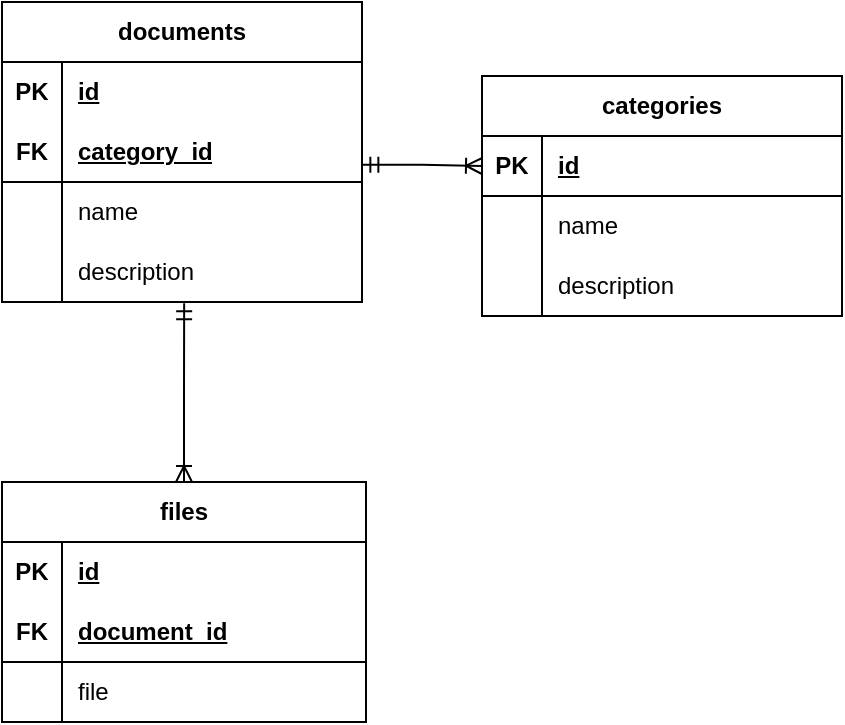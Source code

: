 <mxfile version="27.0.9" pages="2">
  <diagram name="Page-1" id="XUfBIkXEblLMSKp6OgKS">
    <mxGraphModel dx="895" dy="431" grid="1" gridSize="10" guides="1" tooltips="1" connect="1" arrows="1" fold="1" page="1" pageScale="1" pageWidth="850" pageHeight="1100" math="0" shadow="0">
      <root>
        <mxCell id="0" />
        <mxCell id="1" parent="0" />
        <mxCell id="nIHXjGnGd6invyZL4L8c-57" style="edgeStyle=orthogonalEdgeStyle;rounded=0;orthogonalLoop=1;jettySize=auto;html=1;endArrow=ERoneToMany;endFill=0;startArrow=ERmandOne;startFill=0;exitX=1.001;exitY=0.713;exitDx=0;exitDy=0;exitPerimeter=0;entryX=0;entryY=0.5;entryDx=0;entryDy=0;" parent="1" source="nIHXjGnGd6invyZL4L8c-84" target="nIHXjGnGd6invyZL4L8c-45" edge="1">
          <mxGeometry relative="1" as="geometry">
            <mxPoint x="670" y="550" as="sourcePoint" />
          </mxGeometry>
        </mxCell>
        <mxCell id="nIHXjGnGd6invyZL4L8c-27" value="files" style="shape=table;startSize=30;container=1;collapsible=1;childLayout=tableLayout;fixedRows=1;rowLines=0;fontStyle=1;align=center;resizeLast=1;html=1;whiteSpace=wrap;" parent="1" vertex="1">
          <mxGeometry x="480" y="690" width="182" height="120" as="geometry" />
        </mxCell>
        <mxCell id="nIHXjGnGd6invyZL4L8c-28" value="" style="shape=tableRow;horizontal=0;startSize=0;swimlaneHead=0;swimlaneBody=0;fillColor=none;collapsible=0;dropTarget=0;points=[[0,0.5],[1,0.5]];portConstraint=eastwest;top=0;left=0;right=0;bottom=0;html=1;" parent="nIHXjGnGd6invyZL4L8c-27" vertex="1">
          <mxGeometry y="30" width="182" height="30" as="geometry" />
        </mxCell>
        <mxCell id="nIHXjGnGd6invyZL4L8c-29" value="PK" style="shape=partialRectangle;connectable=0;fillColor=none;top=0;left=0;bottom=0;right=0;fontStyle=1;overflow=hidden;html=1;whiteSpace=wrap;" parent="nIHXjGnGd6invyZL4L8c-28" vertex="1">
          <mxGeometry width="30" height="30" as="geometry">
            <mxRectangle width="30" height="30" as="alternateBounds" />
          </mxGeometry>
        </mxCell>
        <mxCell id="nIHXjGnGd6invyZL4L8c-30" value="id" style="shape=partialRectangle;connectable=0;fillColor=none;top=0;left=0;bottom=0;right=0;align=left;spacingLeft=6;fontStyle=5;overflow=hidden;html=1;whiteSpace=wrap;" parent="nIHXjGnGd6invyZL4L8c-28" vertex="1">
          <mxGeometry x="30" width="152" height="30" as="geometry">
            <mxRectangle width="152" height="30" as="alternateBounds" />
          </mxGeometry>
        </mxCell>
        <mxCell id="nIHXjGnGd6invyZL4L8c-31" value="" style="shape=tableRow;horizontal=0;startSize=0;swimlaneHead=0;swimlaneBody=0;fillColor=none;collapsible=0;dropTarget=0;points=[[0,0.5],[1,0.5]];portConstraint=eastwest;top=0;left=0;right=0;bottom=1;html=1;" parent="nIHXjGnGd6invyZL4L8c-27" vertex="1">
          <mxGeometry y="60" width="182" height="30" as="geometry" />
        </mxCell>
        <mxCell id="nIHXjGnGd6invyZL4L8c-32" value="FK" style="shape=partialRectangle;connectable=0;fillColor=none;top=0;left=0;bottom=0;right=0;fontStyle=1;overflow=hidden;html=1;whiteSpace=wrap;" parent="nIHXjGnGd6invyZL4L8c-31" vertex="1">
          <mxGeometry width="30" height="30" as="geometry">
            <mxRectangle width="30" height="30" as="alternateBounds" />
          </mxGeometry>
        </mxCell>
        <mxCell id="nIHXjGnGd6invyZL4L8c-33" value="document_id" style="shape=partialRectangle;connectable=0;fillColor=none;top=0;left=0;bottom=0;right=0;align=left;spacingLeft=6;fontStyle=5;overflow=hidden;html=1;whiteSpace=wrap;" parent="nIHXjGnGd6invyZL4L8c-31" vertex="1">
          <mxGeometry x="30" width="152" height="30" as="geometry">
            <mxRectangle width="152" height="30" as="alternateBounds" />
          </mxGeometry>
        </mxCell>
        <mxCell id="nIHXjGnGd6invyZL4L8c-87" value="" style="shape=tableRow;horizontal=0;startSize=0;swimlaneHead=0;swimlaneBody=0;fillColor=none;collapsible=0;dropTarget=0;points=[[0,0.5],[1,0.5]];portConstraint=eastwest;top=0;left=0;right=0;bottom=0;html=1;" parent="nIHXjGnGd6invyZL4L8c-27" vertex="1">
          <mxGeometry y="90" width="182" height="30" as="geometry" />
        </mxCell>
        <mxCell id="nIHXjGnGd6invyZL4L8c-88" value="" style="shape=partialRectangle;connectable=0;fillColor=none;top=0;left=0;bottom=0;right=0;editable=1;overflow=hidden;html=1;whiteSpace=wrap;" parent="nIHXjGnGd6invyZL4L8c-87" vertex="1">
          <mxGeometry width="30" height="30" as="geometry">
            <mxRectangle width="30" height="30" as="alternateBounds" />
          </mxGeometry>
        </mxCell>
        <mxCell id="nIHXjGnGd6invyZL4L8c-89" value="file" style="shape=partialRectangle;connectable=0;fillColor=none;top=0;left=0;bottom=0;right=0;align=left;spacingLeft=6;overflow=hidden;html=1;whiteSpace=wrap;" parent="nIHXjGnGd6invyZL4L8c-87" vertex="1">
          <mxGeometry x="30" width="152" height="30" as="geometry">
            <mxRectangle width="152" height="30" as="alternateBounds" />
          </mxGeometry>
        </mxCell>
        <mxCell id="nIHXjGnGd6invyZL4L8c-40" style="edgeStyle=orthogonalEdgeStyle;rounded=0;orthogonalLoop=1;jettySize=auto;html=1;entryX=0.506;entryY=1.02;entryDx=0;entryDy=0;entryPerimeter=0;endArrow=ERmandOne;endFill=0;startArrow=ERoneToMany;startFill=0;" parent="1" source="nIHXjGnGd6invyZL4L8c-27" target="nIHXjGnGd6invyZL4L8c-81" edge="1">
          <mxGeometry relative="1" as="geometry">
            <mxPoint x="570.36" y="640" as="targetPoint" />
          </mxGeometry>
        </mxCell>
        <mxCell id="nIHXjGnGd6invyZL4L8c-44" value="categories" style="shape=table;startSize=30;container=1;collapsible=1;childLayout=tableLayout;fixedRows=1;rowLines=0;fontStyle=1;align=center;resizeLast=1;html=1;whiteSpace=wrap;" parent="1" vertex="1">
          <mxGeometry x="720" y="487" width="180" height="120" as="geometry" />
        </mxCell>
        <mxCell id="nIHXjGnGd6invyZL4L8c-45" value="" style="shape=tableRow;horizontal=0;startSize=0;swimlaneHead=0;swimlaneBody=0;fillColor=none;collapsible=0;dropTarget=0;points=[[0,0.5],[1,0.5]];portConstraint=eastwest;top=0;left=0;right=0;bottom=1;html=1;" parent="nIHXjGnGd6invyZL4L8c-44" vertex="1">
          <mxGeometry y="30" width="180" height="30" as="geometry" />
        </mxCell>
        <mxCell id="nIHXjGnGd6invyZL4L8c-46" value="PK" style="shape=partialRectangle;connectable=0;fillColor=none;top=0;left=0;bottom=0;right=0;fontStyle=1;overflow=hidden;html=1;whiteSpace=wrap;" parent="nIHXjGnGd6invyZL4L8c-45" vertex="1">
          <mxGeometry width="30" height="30" as="geometry">
            <mxRectangle width="30" height="30" as="alternateBounds" />
          </mxGeometry>
        </mxCell>
        <mxCell id="nIHXjGnGd6invyZL4L8c-47" value="id" style="shape=partialRectangle;connectable=0;fillColor=none;top=0;left=0;bottom=0;right=0;align=left;spacingLeft=6;fontStyle=5;overflow=hidden;html=1;whiteSpace=wrap;" parent="nIHXjGnGd6invyZL4L8c-45" vertex="1">
          <mxGeometry x="30" width="150" height="30" as="geometry">
            <mxRectangle width="150" height="30" as="alternateBounds" />
          </mxGeometry>
        </mxCell>
        <mxCell id="nIHXjGnGd6invyZL4L8c-48" value="" style="shape=tableRow;horizontal=0;startSize=0;swimlaneHead=0;swimlaneBody=0;fillColor=none;collapsible=0;dropTarget=0;points=[[0,0.5],[1,0.5]];portConstraint=eastwest;top=0;left=0;right=0;bottom=0;html=1;" parent="nIHXjGnGd6invyZL4L8c-44" vertex="1">
          <mxGeometry y="60" width="180" height="30" as="geometry" />
        </mxCell>
        <mxCell id="nIHXjGnGd6invyZL4L8c-49" value="" style="shape=partialRectangle;connectable=0;fillColor=none;top=0;left=0;bottom=0;right=0;editable=1;overflow=hidden;html=1;whiteSpace=wrap;" parent="nIHXjGnGd6invyZL4L8c-48" vertex="1">
          <mxGeometry width="30" height="30" as="geometry">
            <mxRectangle width="30" height="30" as="alternateBounds" />
          </mxGeometry>
        </mxCell>
        <mxCell id="nIHXjGnGd6invyZL4L8c-50" value="name" style="shape=partialRectangle;connectable=0;fillColor=none;top=0;left=0;bottom=0;right=0;align=left;spacingLeft=6;overflow=hidden;html=1;whiteSpace=wrap;" parent="nIHXjGnGd6invyZL4L8c-48" vertex="1">
          <mxGeometry x="30" width="150" height="30" as="geometry">
            <mxRectangle width="150" height="30" as="alternateBounds" />
          </mxGeometry>
        </mxCell>
        <mxCell id="nIHXjGnGd6invyZL4L8c-51" value="" style="shape=tableRow;horizontal=0;startSize=0;swimlaneHead=0;swimlaneBody=0;fillColor=none;collapsible=0;dropTarget=0;points=[[0,0.5],[1,0.5]];portConstraint=eastwest;top=0;left=0;right=0;bottom=0;html=1;" parent="nIHXjGnGd6invyZL4L8c-44" vertex="1">
          <mxGeometry y="90" width="180" height="30" as="geometry" />
        </mxCell>
        <mxCell id="nIHXjGnGd6invyZL4L8c-52" value="" style="shape=partialRectangle;connectable=0;fillColor=none;top=0;left=0;bottom=0;right=0;editable=1;overflow=hidden;html=1;whiteSpace=wrap;" parent="nIHXjGnGd6invyZL4L8c-51" vertex="1">
          <mxGeometry width="30" height="30" as="geometry">
            <mxRectangle width="30" height="30" as="alternateBounds" />
          </mxGeometry>
        </mxCell>
        <mxCell id="nIHXjGnGd6invyZL4L8c-53" value="description" style="shape=partialRectangle;connectable=0;fillColor=none;top=0;left=0;bottom=0;right=0;align=left;spacingLeft=6;overflow=hidden;html=1;whiteSpace=wrap;" parent="nIHXjGnGd6invyZL4L8c-51" vertex="1">
          <mxGeometry x="30" width="150" height="30" as="geometry">
            <mxRectangle width="150" height="30" as="alternateBounds" />
          </mxGeometry>
        </mxCell>
        <mxCell id="nIHXjGnGd6invyZL4L8c-71" value="documents" style="shape=table;startSize=30;container=1;collapsible=1;childLayout=tableLayout;fixedRows=1;rowLines=0;fontStyle=1;align=center;resizeLast=1;html=1;whiteSpace=wrap;" parent="1" vertex="1">
          <mxGeometry x="480" y="450" width="180" height="150" as="geometry" />
        </mxCell>
        <mxCell id="nIHXjGnGd6invyZL4L8c-72" value="" style="shape=tableRow;horizontal=0;startSize=0;swimlaneHead=0;swimlaneBody=0;fillColor=none;collapsible=0;dropTarget=0;points=[[0,0.5],[1,0.5]];portConstraint=eastwest;top=0;left=0;right=0;bottom=0;html=1;swimlaneLine=1;" parent="nIHXjGnGd6invyZL4L8c-71" vertex="1">
          <mxGeometry y="30" width="180" height="30" as="geometry" />
        </mxCell>
        <mxCell id="nIHXjGnGd6invyZL4L8c-73" value="PK" style="shape=partialRectangle;connectable=0;fillColor=none;top=0;left=0;bottom=0;right=0;fontStyle=1;overflow=hidden;html=1;whiteSpace=wrap;" parent="nIHXjGnGd6invyZL4L8c-72" vertex="1">
          <mxGeometry width="30" height="30" as="geometry">
            <mxRectangle width="30" height="30" as="alternateBounds" />
          </mxGeometry>
        </mxCell>
        <mxCell id="nIHXjGnGd6invyZL4L8c-74" value="id" style="shape=partialRectangle;connectable=0;fillColor=none;top=0;left=0;bottom=0;right=0;align=left;spacingLeft=6;fontStyle=5;overflow=hidden;html=1;whiteSpace=wrap;strokeColor=inherit;" parent="nIHXjGnGd6invyZL4L8c-72" vertex="1">
          <mxGeometry x="30" width="150" height="30" as="geometry">
            <mxRectangle width="150" height="30" as="alternateBounds" />
          </mxGeometry>
        </mxCell>
        <mxCell id="nIHXjGnGd6invyZL4L8c-84" value="" style="shape=tableRow;horizontal=0;startSize=0;swimlaneHead=0;swimlaneBody=0;fillColor=none;collapsible=0;dropTarget=0;points=[[0,0.5],[1,0.5]];portConstraint=eastwest;top=0;left=0;right=0;bottom=1;html=1;swimlaneLine=1;strokeColor=default;" parent="nIHXjGnGd6invyZL4L8c-71" vertex="1">
          <mxGeometry y="60" width="180" height="30" as="geometry" />
        </mxCell>
        <mxCell id="nIHXjGnGd6invyZL4L8c-85" value="FK" style="shape=partialRectangle;connectable=0;fillColor=none;top=0;left=0;bottom=0;right=0;fontStyle=1;overflow=hidden;html=1;whiteSpace=wrap;" parent="nIHXjGnGd6invyZL4L8c-84" vertex="1">
          <mxGeometry width="30" height="30" as="geometry">
            <mxRectangle width="30" height="30" as="alternateBounds" />
          </mxGeometry>
        </mxCell>
        <mxCell id="nIHXjGnGd6invyZL4L8c-86" value="category_id" style="shape=partialRectangle;connectable=0;fillColor=none;top=0;left=0;bottom=0;right=0;align=left;spacingLeft=6;fontStyle=5;overflow=hidden;html=1;whiteSpace=wrap;" parent="nIHXjGnGd6invyZL4L8c-84" vertex="1">
          <mxGeometry x="30" width="150" height="30" as="geometry">
            <mxRectangle width="150" height="30" as="alternateBounds" />
          </mxGeometry>
        </mxCell>
        <mxCell id="nIHXjGnGd6invyZL4L8c-75" value="" style="shape=tableRow;horizontal=0;startSize=0;swimlaneHead=0;swimlaneBody=0;fillColor=none;collapsible=0;dropTarget=0;points=[[0,0.5],[1,0.5]];portConstraint=eastwest;top=0;left=0;right=0;bottom=0;html=1;" parent="nIHXjGnGd6invyZL4L8c-71" vertex="1">
          <mxGeometry y="90" width="180" height="30" as="geometry" />
        </mxCell>
        <mxCell id="nIHXjGnGd6invyZL4L8c-76" value="" style="shape=partialRectangle;connectable=0;fillColor=none;top=0;left=0;bottom=0;right=0;editable=1;overflow=hidden;html=1;whiteSpace=wrap;" parent="nIHXjGnGd6invyZL4L8c-75" vertex="1">
          <mxGeometry width="30" height="30" as="geometry">
            <mxRectangle width="30" height="30" as="alternateBounds" />
          </mxGeometry>
        </mxCell>
        <mxCell id="nIHXjGnGd6invyZL4L8c-77" value="name" style="shape=partialRectangle;connectable=0;fillColor=none;top=0;left=0;bottom=0;right=0;align=left;spacingLeft=6;overflow=hidden;html=1;whiteSpace=wrap;" parent="nIHXjGnGd6invyZL4L8c-75" vertex="1">
          <mxGeometry x="30" width="150" height="30" as="geometry">
            <mxRectangle width="150" height="30" as="alternateBounds" />
          </mxGeometry>
        </mxCell>
        <mxCell id="nIHXjGnGd6invyZL4L8c-81" value="" style="shape=tableRow;horizontal=0;startSize=0;swimlaneHead=0;swimlaneBody=0;fillColor=none;collapsible=0;dropTarget=0;points=[[0,0.5],[1,0.5]];portConstraint=eastwest;top=0;left=0;right=0;bottom=0;html=1;" parent="nIHXjGnGd6invyZL4L8c-71" vertex="1">
          <mxGeometry y="120" width="180" height="30" as="geometry" />
        </mxCell>
        <mxCell id="nIHXjGnGd6invyZL4L8c-82" value="" style="shape=partialRectangle;connectable=0;fillColor=none;top=0;left=0;bottom=0;right=0;editable=1;overflow=hidden;html=1;whiteSpace=wrap;" parent="nIHXjGnGd6invyZL4L8c-81" vertex="1">
          <mxGeometry width="30" height="30" as="geometry">
            <mxRectangle width="30" height="30" as="alternateBounds" />
          </mxGeometry>
        </mxCell>
        <mxCell id="nIHXjGnGd6invyZL4L8c-83" value="description" style="shape=partialRectangle;connectable=0;fillColor=none;top=0;left=0;bottom=0;right=0;align=left;spacingLeft=6;overflow=hidden;html=1;whiteSpace=wrap;" parent="nIHXjGnGd6invyZL4L8c-81" vertex="1">
          <mxGeometry x="30" width="150" height="30" as="geometry">
            <mxRectangle width="150" height="30" as="alternateBounds" />
          </mxGeometry>
        </mxCell>
      </root>
    </mxGraphModel>
  </diagram>
  <diagram id="30VeaYM1GDrFNxEVRw1F" name="Class_diagram">
    <mxGraphModel dx="4913" dy="3591" grid="1" gridSize="10" guides="1" tooltips="1" connect="1" arrows="1" fold="1" page="1" pageScale="1" pageWidth="850" pageHeight="1100" math="0" shadow="0">
      <root>
        <mxCell id="0" />
        <mxCell id="1" parent="0" />
        <mxCell id="FU4fpQDdCTPNlsp2JflQ-137" value="" style="rounded=0;whiteSpace=wrap;html=1;dashed=1;strokeWidth=3;fillColor=#fff2cc;strokeColor=#d6b656;dashPattern=8 8;" vertex="1" parent="1">
          <mxGeometry x="750" y="760" width="1130" height="620" as="geometry" />
        </mxCell>
        <mxCell id="FU4fpQDdCTPNlsp2JflQ-127" value="" style="rounded=0;whiteSpace=wrap;html=1;dashed=1;strokeWidth=3;fillColor=none;strokeColor=#999999;" vertex="1" parent="1">
          <mxGeometry x="1400" y="870" width="310" height="120" as="geometry" />
        </mxCell>
        <mxCell id="FU4fpQDdCTPNlsp2JflQ-124" value="" style="rounded=0;whiteSpace=wrap;html=1;dashed=1;strokeWidth=3;fillColor=#d5e8d4;strokeColor=#82b366;dashPattern=8 8;" vertex="1" parent="1">
          <mxGeometry x="90" y="1570" width="1090" height="430" as="geometry" />
        </mxCell>
        <mxCell id="FU4fpQDdCTPNlsp2JflQ-109" value="" style="rounded=0;whiteSpace=wrap;html=1;dashed=1;strokeWidth=3;fillColor=none;strokeColor=#999999;" vertex="1" parent="1">
          <mxGeometry x="130" y="1770" width="380" height="190" as="geometry" />
        </mxCell>
        <mxCell id="FU4fpQDdCTPNlsp2JflQ-82" value="" style="rounded=0;whiteSpace=wrap;html=1;dashed=1;strokeWidth=3;fillColor=#f8cecc;strokeColor=#b85450;dashPattern=8 8;" vertex="1" parent="1">
          <mxGeometry x="-690" y="820" width="1340" height="370" as="geometry" />
        </mxCell>
        <mxCell id="FU4fpQDdCTPNlsp2JflQ-79" value="" style="rounded=0;whiteSpace=wrap;html=1;dashed=1;strokeWidth=3;fillColor=none;strokeColor=#999999;" vertex="1" parent="1">
          <mxGeometry x="-650" y="900" width="350" height="120" as="geometry" />
        </mxCell>
        <mxCell id="FU4fpQDdCTPNlsp2JflQ-75" value="" style="rounded=0;whiteSpace=wrap;html=1;dashed=1;strokeWidth=3;fillColor=none;strokeColor=#999999;" vertex="1" parent="1">
          <mxGeometry x="190" y="970" width="430" height="120" as="geometry" />
        </mxCell>
        <mxCell id="FU4fpQDdCTPNlsp2JflQ-71" value="" style="rounded=0;whiteSpace=wrap;html=1;dashed=1;strokeWidth=3;fillColor=none;strokeColor=#999999;" vertex="1" parent="1">
          <mxGeometry x="-620" y="1050" width="310" height="120" as="geometry" />
        </mxCell>
        <mxCell id="FU4fpQDdCTPNlsp2JflQ-68" value="" style="rounded=0;whiteSpace=wrap;html=1;dashed=1;strokeWidth=3;fillColor=none;strokeColor=#999999;" vertex="1" parent="1">
          <mxGeometry x="-280" y="900" width="270" height="250" as="geometry" />
        </mxCell>
        <mxCell id="FU4fpQDdCTPNlsp2JflQ-57" value="" style="rounded=0;whiteSpace=wrap;html=1;dashed=1;strokeWidth=3;fillColor=#f5f5f5;strokeColor=#666666;fontColor=#333333;" vertex="1" parent="1">
          <mxGeometry x="-260" y="320" width="970" height="300" as="geometry" />
        </mxCell>
        <mxCell id="FU4fpQDdCTPNlsp2JflQ-38" value="" style="rounded=0;whiteSpace=wrap;html=1;dashed=1;strokeWidth=3;fillColor=#e1d5e7;strokeColor=#9673a6;" vertex="1" parent="1">
          <mxGeometry x="-30" y="-120" width="860" height="280" as="geometry" />
        </mxCell>
        <mxCell id="FU4fpQDdCTPNlsp2JflQ-1" value="DocumentEntity" style="swimlane;fontStyle=0;childLayout=stackLayout;horizontal=1;startSize=26;fillColor=none;horizontalStack=0;resizeParent=1;resizeParentMax=0;resizeLast=0;collapsible=1;marginBottom=0;whiteSpace=wrap;html=1;" vertex="1" parent="1">
          <mxGeometry x="290" y="-60" width="230" height="182" as="geometry" />
        </mxCell>
        <mxCell id="FU4fpQDdCTPNlsp2JflQ-2" value="+ id : ?int" style="text;strokeColor=none;fillColor=none;align=left;verticalAlign=top;spacingLeft=4;spacingRight=4;overflow=hidden;rotatable=0;points=[[0,0.5],[1,0.5]];portConstraint=eastwest;whiteSpace=wrap;html=1;" vertex="1" parent="FU4fpQDdCTPNlsp2JflQ-1">
          <mxGeometry y="26" width="230" height="26" as="geometry" />
        </mxCell>
        <mxCell id="FU4fpQDdCTPNlsp2JflQ-3" value="+ categoryId : ?int" style="text;strokeColor=none;fillColor=none;align=left;verticalAlign=top;spacingLeft=4;spacingRight=4;overflow=hidden;rotatable=0;points=[[0,0.5],[1,0.5]];portConstraint=eastwest;whiteSpace=wrap;html=1;" vertex="1" parent="FU4fpQDdCTPNlsp2JflQ-1">
          <mxGeometry y="52" width="230" height="26" as="geometry" />
        </mxCell>
        <mxCell id="FU4fpQDdCTPNlsp2JflQ-7" value="+ categoryName : ?string" style="text;strokeColor=none;fillColor=none;align=left;verticalAlign=top;spacingLeft=4;spacingRight=4;overflow=hidden;rotatable=0;points=[[0,0.5],[1,0.5]];portConstraint=eastwest;whiteSpace=wrap;html=1;" vertex="1" parent="FU4fpQDdCTPNlsp2JflQ-1">
          <mxGeometry y="78" width="230" height="26" as="geometry" />
        </mxCell>
        <mxCell id="FU4fpQDdCTPNlsp2JflQ-8" value="+ description : ?string" style="text;strokeColor=none;fillColor=none;align=left;verticalAlign=top;spacingLeft=4;spacingRight=4;overflow=hidden;rotatable=0;points=[[0,0.5],[1,0.5]];portConstraint=eastwest;whiteSpace=wrap;html=1;" vertex="1" parent="FU4fpQDdCTPNlsp2JflQ-1">
          <mxGeometry y="104" width="230" height="26" as="geometry" />
        </mxCell>
        <mxCell id="FU4fpQDdCTPNlsp2JflQ-9" value="+ fileCounts : ?int" style="text;strokeColor=none;fillColor=none;align=left;verticalAlign=top;spacingLeft=4;spacingRight=4;overflow=hidden;rotatable=0;points=[[0,0.5],[1,0.5]];portConstraint=eastwest;whiteSpace=wrap;html=1;" vertex="1" parent="FU4fpQDdCTPNlsp2JflQ-1">
          <mxGeometry y="130" width="230" height="26" as="geometry" />
        </mxCell>
        <mxCell id="FU4fpQDdCTPNlsp2JflQ-4" value="+ files : ?array&amp;lt;FileEntity&amp;gt;" style="text;strokeColor=none;fillColor=none;align=left;verticalAlign=top;spacingLeft=4;spacingRight=4;overflow=hidden;rotatable=0;points=[[0,0.5],[1,0.5]];portConstraint=eastwest;whiteSpace=wrap;html=1;" vertex="1" parent="FU4fpQDdCTPNlsp2JflQ-1">
          <mxGeometry y="156" width="230" height="26" as="geometry" />
        </mxCell>
        <mxCell id="FU4fpQDdCTPNlsp2JflQ-19" value="DocumentRepository&amp;nbsp;&lt;div&gt;&lt;b&gt;&amp;lt;&amp;lt;Interface&amp;gt;&amp;gt;&lt;/b&gt;&lt;/div&gt;" style="swimlane;fontStyle=0;childLayout=stackLayout;horizontal=1;startSize=40;fillColor=none;horizontalStack=0;resizeParent=1;resizeParentMax=0;resizeLast=0;collapsible=1;marginBottom=0;whiteSpace=wrap;html=1;" vertex="1" parent="1">
          <mxGeometry x="190" y="390" width="450" height="196" as="geometry" />
        </mxCell>
        <mxCell id="FU4fpQDdCTPNlsp2JflQ-20" value="+ index() : array&amp;lt;DocumnetEntity&amp;gt;" style="text;strokeColor=none;fillColor=none;align=left;verticalAlign=top;spacingLeft=4;spacingRight=4;overflow=hidden;rotatable=0;points=[[0,0.5],[1,0.5]];portConstraint=eastwest;whiteSpace=wrap;html=1;" vertex="1" parent="FU4fpQDdCTPNlsp2JflQ-19">
          <mxGeometry y="40" width="450" height="26" as="geometry" />
        </mxCell>
        <mxCell id="FU4fpQDdCTPNlsp2JflQ-21" value="+ store(document:DocumentEntity) : DocumentEntity" style="text;strokeColor=none;fillColor=none;align=left;verticalAlign=top;spacingLeft=4;spacingRight=4;overflow=hidden;rotatable=0;points=[[0,0.5],[1,0.5]];portConstraint=eastwest;whiteSpace=wrap;html=1;" vertex="1" parent="FU4fpQDdCTPNlsp2JflQ-19">
          <mxGeometry y="66" width="450" height="26" as="geometry" />
        </mxCell>
        <mxCell id="FU4fpQDdCTPNlsp2JflQ-22" value="+ update (document: array&amp;lt;DocumentEntity&amp;gt;) : int" style="text;strokeColor=none;fillColor=none;align=left;verticalAlign=top;spacingLeft=4;spacingRight=4;overflow=hidden;rotatable=0;points=[[0,0.5],[1,0.5]];portConstraint=eastwest;whiteSpace=wrap;html=1;" vertex="1" parent="FU4fpQDdCTPNlsp2JflQ-19">
          <mxGeometry y="92" width="450" height="26" as="geometry" />
        </mxCell>
        <mxCell id="FU4fpQDdCTPNlsp2JflQ-23" value="+ destroy (id : int) : int" style="text;strokeColor=none;fillColor=none;align=left;verticalAlign=top;spacingLeft=4;spacingRight=4;overflow=hidden;rotatable=0;points=[[0,0.5],[1,0.5]];portConstraint=eastwest;whiteSpace=wrap;html=1;" vertex="1" parent="FU4fpQDdCTPNlsp2JflQ-19">
          <mxGeometry y="118" width="450" height="26" as="geometry" />
        </mxCell>
        <mxCell id="FU4fpQDdCTPNlsp2JflQ-24" value="+ fileCounts : ?int" style="text;strokeColor=none;fillColor=none;align=left;verticalAlign=top;spacingLeft=4;spacingRight=4;overflow=hidden;rotatable=0;points=[[0,0.5],[1,0.5]];portConstraint=eastwest;whiteSpace=wrap;html=1;" vertex="1" parent="FU4fpQDdCTPNlsp2JflQ-19">
          <mxGeometry y="144" width="450" height="26" as="geometry" />
        </mxCell>
        <mxCell id="FU4fpQDdCTPNlsp2JflQ-25" value="+ moveDocumentFromCatgoryToDefault (categoryId :int&amp;nbsp; , defaultCategoryId :int&lt;span style=&quot;background-color: transparent; color: light-dark(rgb(0, 0, 0), rgb(255, 255, 255));&quot;&gt;)&lt;/span&gt;" style="text;strokeColor=none;fillColor=none;align=left;verticalAlign=top;spacingLeft=4;spacingRight=4;overflow=hidden;rotatable=0;points=[[0,0.5],[1,0.5]];portConstraint=eastwest;whiteSpace=wrap;html=1;" vertex="1" parent="FU4fpQDdCTPNlsp2JflQ-19">
          <mxGeometry y="170" width="450" height="26" as="geometry" />
        </mxCell>
        <mxCell id="FU4fpQDdCTPNlsp2JflQ-26" value="CategoryEntity" style="swimlane;fontStyle=0;childLayout=stackLayout;horizontal=1;startSize=26;fillColor=none;horizontalStack=0;resizeParent=1;resizeParentMax=0;resizeLast=0;collapsible=1;marginBottom=0;whiteSpace=wrap;html=1;" vertex="1" parent="1">
          <mxGeometry x="560" y="-34" width="230" height="130" as="geometry" />
        </mxCell>
        <mxCell id="FU4fpQDdCTPNlsp2JflQ-27" value="+ id : ?int" style="text;strokeColor=none;fillColor=none;align=left;verticalAlign=top;spacingLeft=4;spacingRight=4;overflow=hidden;rotatable=0;points=[[0,0.5],[1,0.5]];portConstraint=eastwest;whiteSpace=wrap;html=1;" vertex="1" parent="FU4fpQDdCTPNlsp2JflQ-26">
          <mxGeometry y="26" width="230" height="26" as="geometry" />
        </mxCell>
        <mxCell id="FU4fpQDdCTPNlsp2JflQ-28" value="+ name : ?string" style="text;strokeColor=none;fillColor=none;align=left;verticalAlign=top;spacingLeft=4;spacingRight=4;overflow=hidden;rotatable=0;points=[[0,0.5],[1,0.5]];portConstraint=eastwest;whiteSpace=wrap;html=1;" vertex="1" parent="FU4fpQDdCTPNlsp2JflQ-26">
          <mxGeometry y="52" width="230" height="26" as="geometry" />
        </mxCell>
        <mxCell id="FU4fpQDdCTPNlsp2JflQ-29" value="+ categoryName : ?string" style="text;strokeColor=none;fillColor=none;align=left;verticalAlign=top;spacingLeft=4;spacingRight=4;overflow=hidden;rotatable=0;points=[[0,0.5],[1,0.5]];portConstraint=eastwest;whiteSpace=wrap;html=1;" vertex="1" parent="FU4fpQDdCTPNlsp2JflQ-26">
          <mxGeometry y="78" width="230" height="26" as="geometry" />
        </mxCell>
        <mxCell id="FU4fpQDdCTPNlsp2JflQ-30" value="+ description : ?string" style="text;strokeColor=none;fillColor=none;align=left;verticalAlign=top;spacingLeft=4;spacingRight=4;overflow=hidden;rotatable=0;points=[[0,0.5],[1,0.5]];portConstraint=eastwest;whiteSpace=wrap;html=1;" vertex="1" parent="FU4fpQDdCTPNlsp2JflQ-26">
          <mxGeometry y="104" width="230" height="26" as="geometry" />
        </mxCell>
        <mxCell id="FU4fpQDdCTPNlsp2JflQ-33" value="FileEntity" style="swimlane;fontStyle=0;childLayout=stackLayout;horizontal=1;startSize=26;fillColor=none;horizontalStack=0;resizeParent=1;resizeParentMax=0;resizeLast=0;collapsible=1;marginBottom=0;whiteSpace=wrap;html=1;" vertex="1" parent="1">
          <mxGeometry x="30" y="-32" width="230" height="104" as="geometry" />
        </mxCell>
        <mxCell id="FU4fpQDdCTPNlsp2JflQ-34" value="+ id : ?int" style="text;strokeColor=none;fillColor=none;align=left;verticalAlign=top;spacingLeft=4;spacingRight=4;overflow=hidden;rotatable=0;points=[[0,0.5],[1,0.5]];portConstraint=eastwest;whiteSpace=wrap;html=1;" vertex="1" parent="FU4fpQDdCTPNlsp2JflQ-33">
          <mxGeometry y="26" width="230" height="26" as="geometry" />
        </mxCell>
        <mxCell id="FU4fpQDdCTPNlsp2JflQ-35" value="+ documentIId : ?int" style="text;strokeColor=none;fillColor=none;align=left;verticalAlign=top;spacingLeft=4;spacingRight=4;overflow=hidden;rotatable=0;points=[[0,0.5],[1,0.5]];portConstraint=eastwest;whiteSpace=wrap;html=1;" vertex="1" parent="FU4fpQDdCTPNlsp2JflQ-33">
          <mxGeometry y="52" width="230" height="26" as="geometry" />
        </mxCell>
        <mxCell id="FU4fpQDdCTPNlsp2JflQ-36" value="+ file : ?string" style="text;strokeColor=none;fillColor=none;align=left;verticalAlign=top;spacingLeft=4;spacingRight=4;overflow=hidden;rotatable=0;points=[[0,0.5],[1,0.5]];portConstraint=eastwest;whiteSpace=wrap;html=1;" vertex="1" parent="FU4fpQDdCTPNlsp2JflQ-33">
          <mxGeometry y="78" width="230" height="26" as="geometry" />
        </mxCell>
        <mxCell id="FU4fpQDdCTPNlsp2JflQ-39" value="&lt;font style=&quot;font-size: 27px;&quot;&gt;&lt;b style=&quot;&quot;&gt;Entity&lt;/b&gt;&lt;/font&gt;" style="text;html=1;align=center;verticalAlign=middle;whiteSpace=wrap;rounded=0;fillColor=#dae8fc;strokeColor=#6c8ebf;" vertex="1" parent="1">
          <mxGeometry x="-10" y="-110" width="60" height="30" as="geometry" />
        </mxCell>
        <mxCell id="FU4fpQDdCTPNlsp2JflQ-41" value="FileStorage&amp;nbsp;&lt;div&gt;&lt;b&gt;&amp;lt;&amp;lt;Interface&amp;gt;&amp;gt;&lt;/b&gt;&lt;/div&gt;" style="swimlane;fontStyle=0;childLayout=stackLayout;horizontal=1;startSize=40;fillColor=none;horizontalStack=0;resizeParent=1;resizeParentMax=0;resizeLast=0;collapsible=1;marginBottom=0;whiteSpace=wrap;html=1;" vertex="1" parent="1">
          <mxGeometry x="-220" y="390" width="360" height="92" as="geometry" />
        </mxCell>
        <mxCell id="FU4fpQDdCTPNlsp2JflQ-42" value="+ save (path : string , fileName : string , content : string) : bool" style="text;strokeColor=none;fillColor=none;align=left;verticalAlign=top;spacingLeft=4;spacingRight=4;overflow=hidden;rotatable=0;points=[[0,0.5],[1,0.5]];portConstraint=eastwest;whiteSpace=wrap;html=1;" vertex="1" parent="FU4fpQDdCTPNlsp2JflQ-41">
          <mxGeometry y="40" width="360" height="26" as="geometry" />
        </mxCell>
        <mxCell id="FU4fpQDdCTPNlsp2JflQ-43" value="+ delete (path :string , fileName : string)" style="text;strokeColor=none;fillColor=none;align=left;verticalAlign=top;spacingLeft=4;spacingRight=4;overflow=hidden;rotatable=0;points=[[0,0.5],[1,0.5]];portConstraint=eastwest;whiteSpace=wrap;html=1;" vertex="1" parent="FU4fpQDdCTPNlsp2JflQ-41">
          <mxGeometry y="66" width="360" height="26" as="geometry" />
        </mxCell>
        <mxCell id="FU4fpQDdCTPNlsp2JflQ-58" value="&lt;font style=&quot;font-size: 27px;&quot;&gt;&lt;b style=&quot;&quot;&gt;Domain (Shared)&lt;/b&gt;&lt;/font&gt;" style="text;html=1;align=center;verticalAlign=middle;whiteSpace=wrap;rounded=0;fillColor=#dae8fc;strokeColor=#6c8ebf;" vertex="1" parent="1">
          <mxGeometry x="-230" y="330" width="220" height="30" as="geometry" />
        </mxCell>
        <mxCell id="FU4fpQDdCTPNlsp2JflQ-60" style="edgeStyle=orthogonalEdgeStyle;rounded=0;orthogonalLoop=1;jettySize=auto;html=1;entryX=0.417;entryY=0.969;entryDx=0;entryDy=0;entryPerimeter=0;endArrow=classic;endFill=1;exitX=0.435;exitY=-0.006;exitDx=0;exitDy=0;exitPerimeter=0;endSize=12;strokeWidth=2;" edge="1" parent="1" source="FU4fpQDdCTPNlsp2JflQ-19" target="FU4fpQDdCTPNlsp2JflQ-4">
          <mxGeometry relative="1" as="geometry" />
        </mxCell>
        <mxCell id="FU4fpQDdCTPNlsp2JflQ-61" style="edgeStyle=orthogonalEdgeStyle;rounded=0;orthogonalLoop=1;jettySize=auto;html=1;entryX=0.346;entryY=0.962;entryDx=0;entryDy=0;entryPerimeter=0;endArrow=classic;endFill=1;endSize=12;strokeWidth=2;" edge="1" parent="1" source="FU4fpQDdCTPNlsp2JflQ-19" target="FU4fpQDdCTPNlsp2JflQ-30">
          <mxGeometry relative="1" as="geometry">
            <Array as="points">
              <mxPoint x="570" y="338" />
              <mxPoint x="640" y="338" />
            </Array>
          </mxGeometry>
        </mxCell>
        <mxCell id="FU4fpQDdCTPNlsp2JflQ-62" style="edgeStyle=orthogonalEdgeStyle;rounded=0;orthogonalLoop=1;jettySize=auto;html=1;entryX=0.33;entryY=0.987;entryDx=0;entryDy=0;entryPerimeter=0;endArrow=classic;endFill=1;endSize=12;strokeWidth=2;" edge="1" parent="1" source="FU4fpQDdCTPNlsp2JflQ-19" target="FU4fpQDdCTPNlsp2JflQ-36">
          <mxGeometry relative="1" as="geometry">
            <Array as="points">
              <mxPoint x="260" y="326" />
              <mxPoint x="106" y="326" />
            </Array>
          </mxGeometry>
        </mxCell>
        <mxCell id="FU4fpQDdCTPNlsp2JflQ-65" value="Document" style="html=1;whiteSpace=wrap;fillColor=none;" vertex="1" parent="1">
          <mxGeometry x="-250" y="950" width="110" height="50" as="geometry" />
        </mxCell>
        <mxCell id="FU4fpQDdCTPNlsp2JflQ-66" value="File" style="html=1;whiteSpace=wrap;fillColor=none;" vertex="1" parent="1">
          <mxGeometry x="-250" y="1010" width="110" height="50" as="geometry" />
        </mxCell>
        <mxCell id="FU4fpQDdCTPNlsp2JflQ-67" value="Category" style="html=1;whiteSpace=wrap;fillColor=none;" vertex="1" parent="1">
          <mxGeometry x="-250" y="1070" width="110" height="50" as="geometry" />
        </mxCell>
        <mxCell id="FU4fpQDdCTPNlsp2JflQ-69" value="&lt;font style=&quot;font-size: 27px;&quot;&gt;&lt;b style=&quot;&quot;&gt;Laravel Models&lt;/b&gt;&lt;/font&gt;" style="text;html=1;align=center;verticalAlign=middle;whiteSpace=wrap;rounded=0;" vertex="1" parent="1">
          <mxGeometry x="-270" y="910" width="220" height="30" as="geometry" />
        </mxCell>
        <mxCell id="FU4fpQDdCTPNlsp2JflQ-70" value="SharedServerProvider" style="html=1;whiteSpace=wrap;fillColor=none;" vertex="1" parent="1">
          <mxGeometry x="-580" y="1100" width="150" height="50" as="geometry" />
        </mxCell>
        <mxCell id="FU4fpQDdCTPNlsp2JflQ-72" value="&lt;span style=&quot;font-size: 27px;&quot;&gt;&lt;b&gt;Service Provider&lt;/b&gt;&lt;/span&gt;" style="text;html=1;align=center;verticalAlign=middle;whiteSpace=wrap;rounded=0;" vertex="1" parent="1">
          <mxGeometry x="-620" y="1060" width="220" height="30" as="geometry" />
        </mxCell>
        <mxCell id="FU4fpQDdCTPNlsp2JflQ-73" value="EloquentCategoryRepository" style="html=1;whiteSpace=wrap;fillColor=none;" vertex="1" parent="1">
          <mxGeometry x="380" y="1010" width="200" height="50" as="geometry" />
        </mxCell>
        <mxCell id="FU4fpQDdCTPNlsp2JflQ-76" value="&lt;font style=&quot;font-size: 27px;&quot;&gt;&lt;b style=&quot;&quot;&gt;Repositories&lt;/b&gt;&lt;/font&gt;" style="text;html=1;align=center;verticalAlign=middle;whiteSpace=wrap;rounded=0;" vertex="1" parent="1">
          <mxGeometry x="185" y="980" width="220" height="30" as="geometry" />
        </mxCell>
        <mxCell id="FU4fpQDdCTPNlsp2JflQ-77" style="edgeStyle=orthogonalEdgeStyle;rounded=0;orthogonalLoop=1;jettySize=auto;html=1;entryX=0.647;entryY=0.979;entryDx=0;entryDy=0;entryPerimeter=0;endArrow=block;endFill=0;strokeWidth=2;endSize=12;" edge="1" parent="1" source="FU4fpQDdCTPNlsp2JflQ-73" target="FU4fpQDdCTPNlsp2JflQ-25">
          <mxGeometry relative="1" as="geometry" />
        </mxCell>
        <mxCell id="FU4fpQDdCTPNlsp2JflQ-78" value="LaravelStorage" style="html=1;whiteSpace=wrap;fillColor=none;" vertex="1" parent="1">
          <mxGeometry x="-495" y="940" width="140" height="50" as="geometry" />
        </mxCell>
        <mxCell id="FU4fpQDdCTPNlsp2JflQ-80" value="&lt;span style=&quot;font-size: 27px;&quot;&gt;&lt;b&gt;Storage&lt;/b&gt;&lt;/span&gt;" style="text;html=1;align=center;verticalAlign=middle;whiteSpace=wrap;rounded=0;" vertex="1" parent="1">
          <mxGeometry x="-650" y="910" width="130" height="30" as="geometry" />
        </mxCell>
        <mxCell id="FU4fpQDdCTPNlsp2JflQ-81" style="edgeStyle=orthogonalEdgeStyle;rounded=0;orthogonalLoop=1;jettySize=auto;html=1;entryX=0.507;entryY=1.033;entryDx=0;entryDy=0;entryPerimeter=0;endArrow=block;endFill=0;strokeWidth=2;endSize=12;" edge="1" parent="1" source="FU4fpQDdCTPNlsp2JflQ-78" target="FU4fpQDdCTPNlsp2JflQ-43">
          <mxGeometry relative="1" as="geometry" />
        </mxCell>
        <mxCell id="FU4fpQDdCTPNlsp2JflQ-83" value="&lt;font style=&quot;font-size: 27px;&quot;&gt;&lt;b style=&quot;&quot;&gt;Infrastrctrue (Shared)&lt;/b&gt;&lt;/font&gt;" style="text;html=1;align=center;verticalAlign=middle;whiteSpace=wrap;rounded=0;fillColor=#dae8fc;strokeColor=#6c8ebf;" vertex="1" parent="1">
          <mxGeometry x="-215" y="830" width="300" height="30" as="geometry" />
        </mxCell>
        <mxCell id="FU4fpQDdCTPNlsp2JflQ-84" value="GetDocumentContract&lt;div&gt;&lt;b&gt;&amp;lt;&amp;lt;Interface&amp;gt;&amp;gt;&lt;/b&gt;&lt;/div&gt;" style="swimlane;fontStyle=0;childLayout=stackLayout;horizontal=1;startSize=40;fillColor=none;horizontalStack=0;resizeParent=1;resizeParentMax=0;resizeLast=0;collapsible=1;marginBottom=0;whiteSpace=wrap;html=1;" vertex="1" parent="1">
          <mxGeometry x="1340" y="1083" width="450" height="92" as="geometry" />
        </mxCell>
        <mxCell id="FU4fpQDdCTPNlsp2JflQ-85" value="+ all( output : GetAllDocumentOutput) : void" style="text;strokeColor=none;fillColor=none;align=left;verticalAlign=top;spacingLeft=4;spacingRight=4;overflow=hidden;rotatable=0;points=[[0,0.5],[1,0.5]];portConstraint=eastwest;whiteSpace=wrap;html=1;" vertex="1" parent="FU4fpQDdCTPNlsp2JflQ-84">
          <mxGeometry y="40" width="450" height="26" as="geometry" />
        </mxCell>
        <mxCell id="FU4fpQDdCTPNlsp2JflQ-86" value="+ show( output : ShowDocumentOutput) : void&amp;nbsp;" style="text;strokeColor=none;fillColor=none;align=left;verticalAlign=top;spacingLeft=4;spacingRight=4;overflow=hidden;rotatable=0;points=[[0,0.5],[1,0.5]];portConstraint=eastwest;whiteSpace=wrap;html=1;" vertex="1" parent="FU4fpQDdCTPNlsp2JflQ-84">
          <mxGeometry y="66" width="450" height="26" as="geometry" />
        </mxCell>
        <mxCell id="FU4fpQDdCTPNlsp2JflQ-91" value="GetAllDocumentOutput&lt;div&gt;&lt;b&gt;&amp;lt;&amp;lt;Interface&amp;gt;&amp;gt;&lt;/b&gt;&lt;/div&gt;" style="swimlane;fontStyle=0;childLayout=stackLayout;horizontal=1;startSize=40;fillColor=none;horizontalStack=0;resizeParent=1;resizeParentMax=0;resizeLast=0;collapsible=1;marginBottom=0;whiteSpace=wrap;html=1;" vertex="1" parent="1">
          <mxGeometry x="810" y="1220" width="450" height="92" as="geometry" />
        </mxCell>
        <mxCell id="FU4fpQDdCTPNlsp2JflQ-92" value="+ onSuccess (documents : array&amp;lt;Document&amp;gt;): void" style="text;strokeColor=none;fillColor=none;align=left;verticalAlign=top;spacingLeft=4;spacingRight=4;overflow=hidden;rotatable=0;points=[[0,0.5],[1,0.5]];portConstraint=eastwest;whiteSpace=wrap;html=1;" vertex="1" parent="FU4fpQDdCTPNlsp2JflQ-91">
          <mxGeometry y="40" width="450" height="26" as="geometry" />
        </mxCell>
        <mxCell id="FU4fpQDdCTPNlsp2JflQ-93" value="+&amp;nbsp; onFailure (error : string) : void" style="text;strokeColor=none;fillColor=none;align=left;verticalAlign=top;spacingLeft=4;spacingRight=4;overflow=hidden;rotatable=0;points=[[0,0.5],[1,0.5]];portConstraint=eastwest;whiteSpace=wrap;html=1;" vertex="1" parent="FU4fpQDdCTPNlsp2JflQ-91">
          <mxGeometry y="66" width="450" height="26" as="geometry" />
        </mxCell>
        <mxCell id="FU4fpQDdCTPNlsp2JflQ-112" style="edgeStyle=orthogonalEdgeStyle;rounded=0;orthogonalLoop=1;jettySize=auto;html=1;endArrow=classic;endFill=1;strokeWidth=2;endSize=12;" edge="1" parent="1" source="FU4fpQDdCTPNlsp2JflQ-94" target="FU4fpQDdCTPNlsp2JflQ-91">
          <mxGeometry relative="1" as="geometry" />
        </mxCell>
        <mxCell id="FU4fpQDdCTPNlsp2JflQ-94" value="GetDocumentUseCase" style="html=1;whiteSpace=wrap;fillColor=none;" vertex="1" parent="1">
          <mxGeometry x="845" y="950" width="200" height="50" as="geometry" />
        </mxCell>
        <mxCell id="FU4fpQDdCTPNlsp2JflQ-95" style="edgeStyle=orthogonalEdgeStyle;rounded=0;orthogonalLoop=1;jettySize=auto;html=1;entryX=0;entryY=0.5;entryDx=0;entryDy=0;endArrow=block;endFill=0;strokeWidth=2;endSize=12;exitX=1;exitY=0.5;exitDx=0;exitDy=0;" edge="1" parent="1" source="FU4fpQDdCTPNlsp2JflQ-94" target="FU4fpQDdCTPNlsp2JflQ-85">
          <mxGeometry relative="1" as="geometry">
            <mxPoint x="600" y="1035" as="sourcePoint" />
            <mxPoint x="601" y="730" as="targetPoint" />
          </mxGeometry>
        </mxCell>
        <mxCell id="FU4fpQDdCTPNlsp2JflQ-97" style="edgeStyle=orthogonalEdgeStyle;rounded=0;orthogonalLoop=1;jettySize=auto;html=1;entryX=0.807;entryY=0.976;entryDx=0;entryDy=0;entryPerimeter=0;exitX=0;exitY=0.5;exitDx=0;exitDy=0;strokeWidth=2;endSize=12;" edge="1" parent="1" source="FU4fpQDdCTPNlsp2JflQ-94" target="FU4fpQDdCTPNlsp2JflQ-25">
          <mxGeometry relative="1" as="geometry">
            <Array as="points">
              <mxPoint x="700" y="975" />
              <mxPoint x="700" y="730" />
              <mxPoint x="553" y="730" />
            </Array>
          </mxGeometry>
        </mxCell>
        <mxCell id="FU4fpQDdCTPNlsp2JflQ-99" style="edgeStyle=orthogonalEdgeStyle;rounded=0;orthogonalLoop=1;jettySize=auto;html=1;exitX=0;exitY=0.5;exitDx=0;exitDy=0;strokeWidth=2;endSize=12;entryX=1;entryY=0.5;entryDx=0;entryDy=0;" edge="1" parent="1" source="FU4fpQDdCTPNlsp2JflQ-73" target="FU4fpQDdCTPNlsp2JflQ-65">
          <mxGeometry relative="1" as="geometry">
            <mxPoint x="757" y="1155" as="sourcePoint" />
            <mxPoint x="550" y="740" as="targetPoint" />
          </mxGeometry>
        </mxCell>
        <mxCell id="FU4fpQDdCTPNlsp2JflQ-100" style="edgeStyle=orthogonalEdgeStyle;rounded=0;orthogonalLoop=1;jettySize=auto;html=1;strokeWidth=2;endSize=12;entryX=1;entryY=0.5;entryDx=0;entryDy=0;" edge="1" parent="1" source="FU4fpQDdCTPNlsp2JflQ-73" target="FU4fpQDdCTPNlsp2JflQ-66">
          <mxGeometry relative="1" as="geometry">
            <mxPoint x="880" y="950" as="sourcePoint" />
            <mxPoint x="360" y="972" as="targetPoint" />
          </mxGeometry>
        </mxCell>
        <mxCell id="FU4fpQDdCTPNlsp2JflQ-101" style="edgeStyle=orthogonalEdgeStyle;rounded=0;orthogonalLoop=1;jettySize=auto;html=1;exitX=0;exitY=0.5;exitDx=0;exitDy=0;strokeWidth=2;endSize=12;entryX=1;entryY=0.5;entryDx=0;entryDy=0;" edge="1" parent="1" source="FU4fpQDdCTPNlsp2JflQ-73" target="FU4fpQDdCTPNlsp2JflQ-67">
          <mxGeometry relative="1" as="geometry">
            <mxPoint x="910" y="1040" as="sourcePoint" />
            <mxPoint x="390" y="1050" as="targetPoint" />
          </mxGeometry>
        </mxCell>
        <mxCell id="FU4fpQDdCTPNlsp2JflQ-104" value="" style="rounded=0;whiteSpace=wrap;html=1;dashed=1;strokeWidth=3;fillColor=none;strokeColor=#999999;" vertex="1" parent="1">
          <mxGeometry x="700" y="1640" width="450" height="120" as="geometry" />
        </mxCell>
        <mxCell id="FU4fpQDdCTPNlsp2JflQ-111" style="edgeStyle=orthogonalEdgeStyle;rounded=0;orthogonalLoop=1;jettySize=auto;html=1;endArrow=block;endFill=0;strokeWidth=2;endSize=12;entryX=0.496;entryY=1.02;entryDx=0;entryDy=0;entryPerimeter=0;exitX=0.673;exitY=-0.023;exitDx=0;exitDy=0;exitPerimeter=0;" edge="1" parent="1" source="FU4fpQDdCTPNlsp2JflQ-105" target="FU4fpQDdCTPNlsp2JflQ-93">
          <mxGeometry relative="1" as="geometry" />
        </mxCell>
        <mxCell id="FU4fpQDdCTPNlsp2JflQ-105" value="DocumentIndexPresenter.php" style="html=1;whiteSpace=wrap;fillColor=none;" vertex="1" parent="1">
          <mxGeometry x="899" y="1690" width="200" height="50" as="geometry" />
        </mxCell>
        <mxCell id="FU4fpQDdCTPNlsp2JflQ-107" value="DocumentStoreRequest" style="html=1;whiteSpace=wrap;fillColor=none;" vertex="1" parent="1">
          <mxGeometry x="280" y="1820" width="200" height="50" as="geometry" />
        </mxCell>
        <mxCell id="FU4fpQDdCTPNlsp2JflQ-108" value="DocumentUpdateRequest" style="html=1;whiteSpace=wrap;fillColor=none;" vertex="1" parent="1">
          <mxGeometry x="280" y="1880" width="200" height="50" as="geometry" />
        </mxCell>
        <mxCell id="FU4fpQDdCTPNlsp2JflQ-110" value="&lt;span style=&quot;font-size: 27px;&quot;&gt;&lt;b&gt;Presenters&lt;/b&gt;&lt;/span&gt;" style="text;html=1;align=center;verticalAlign=middle;whiteSpace=wrap;rounded=0;" vertex="1" parent="1">
          <mxGeometry x="725" y="1650" width="130" height="30" as="geometry" />
        </mxCell>
        <mxCell id="FU4fpQDdCTPNlsp2JflQ-122" style="edgeStyle=orthogonalEdgeStyle;rounded=0;orthogonalLoop=1;jettySize=auto;html=1;entryX=1;entryY=0.5;entryDx=0;entryDy=0;endSize=11;strokeWidth=2;" edge="1" parent="1" source="FU4fpQDdCTPNlsp2JflQ-114" target="FU4fpQDdCTPNlsp2JflQ-107">
          <mxGeometry relative="1" as="geometry" />
        </mxCell>
        <mxCell id="FU4fpQDdCTPNlsp2JflQ-123" style="edgeStyle=orthogonalEdgeStyle;rounded=0;orthogonalLoop=1;jettySize=auto;html=1;entryX=1;entryY=0.5;entryDx=0;entryDy=0;endSize=11;strokeWidth=2;" edge="1" parent="1" source="FU4fpQDdCTPNlsp2JflQ-114" target="FU4fpQDdCTPNlsp2JflQ-108">
          <mxGeometry relative="1" as="geometry" />
        </mxCell>
        <mxCell id="FU4fpQDdCTPNlsp2JflQ-114" value="DocumentController" style="html=1;whiteSpace=wrap;fillColor=none;" vertex="1" parent="1">
          <mxGeometry x="893" y="1850" width="200" height="50" as="geometry" />
        </mxCell>
        <mxCell id="FU4fpQDdCTPNlsp2JflQ-115" value="&lt;span style=&quot;font-size: 27px;&quot;&gt;&lt;b&gt;Requests&lt;/b&gt;&lt;/span&gt;" style="text;html=1;align=center;verticalAlign=middle;whiteSpace=wrap;rounded=0;" vertex="1" parent="1">
          <mxGeometry x="145" y="1780" width="130" height="30" as="geometry" />
        </mxCell>
        <mxCell id="FU4fpQDdCTPNlsp2JflQ-116" value="&lt;span style=&quot;font-size: 27px;&quot;&gt;&lt;b&gt;Controllers&lt;/b&gt;&lt;/span&gt;" style="text;html=1;align=center;verticalAlign=middle;whiteSpace=wrap;rounded=0;" vertex="1" parent="1">
          <mxGeometry x="730" y="1820" width="130" height="30" as="geometry" />
        </mxCell>
        <mxCell id="FU4fpQDdCTPNlsp2JflQ-117" style="edgeStyle=orthogonalEdgeStyle;rounded=0;orthogonalLoop=1;jettySize=auto;html=1;entryX=0.471;entryY=1.002;entryDx=0;entryDy=0;entryPerimeter=0;endArrow=classic;endFill=1;strokeWidth=2;endSize=12;exitX=1;exitY=0.5;exitDx=0;exitDy=0;" edge="1" parent="1" source="FU4fpQDdCTPNlsp2JflQ-114" target="FU4fpQDdCTPNlsp2JflQ-86">
          <mxGeometry relative="1" as="geometry" />
        </mxCell>
        <mxCell id="FU4fpQDdCTPNlsp2JflQ-125" value="&lt;span style=&quot;font-size: 27px;&quot;&gt;&lt;b&gt;Presentation&lt;/b&gt;&lt;/span&gt;" style="text;html=1;align=center;verticalAlign=middle;whiteSpace=wrap;rounded=0;fillColor=#dae8fc;strokeColor=#6c8ebf;" vertex="1" parent="1">
          <mxGeometry x="530" y="1570" width="300" height="30" as="geometry" />
        </mxCell>
        <mxCell id="FU4fpQDdCTPNlsp2JflQ-126" value="DocumentsStoreInputDTO" style="html=1;whiteSpace=wrap;fillColor=none;" vertex="1" parent="1">
          <mxGeometry x="1490" y="895" width="200" height="50" as="geometry" />
        </mxCell>
        <mxCell id="FU4fpQDdCTPNlsp2JflQ-128" value="&lt;span style=&quot;font-size: 27px;&quot;&gt;&lt;b&gt;DTOs&lt;/b&gt;&lt;/span&gt;" style="text;html=1;align=center;verticalAlign=middle;whiteSpace=wrap;rounded=0;" vertex="1" parent="1">
          <mxGeometry x="1380" y="875" width="130" height="30" as="geometry" />
        </mxCell>
        <mxCell id="FU4fpQDdCTPNlsp2JflQ-132" value="" style="rounded=0;whiteSpace=wrap;html=1;dashed=1;strokeWidth=3;fillColor=none;strokeColor=#999999;" vertex="1" parent="1">
          <mxGeometry x="1300" y="1040" width="510" height="170" as="geometry" />
        </mxCell>
        <mxCell id="FU4fpQDdCTPNlsp2JflQ-133" value="&lt;span style=&quot;font-size: 27px;&quot;&gt;&lt;b&gt;Contracts&lt;/b&gt;&lt;/span&gt;" style="text;html=1;align=center;verticalAlign=middle;whiteSpace=wrap;rounded=0;" vertex="1" parent="1">
          <mxGeometry x="1310" y="1040" width="130" height="30" as="geometry" />
        </mxCell>
        <mxCell id="FU4fpQDdCTPNlsp2JflQ-135" value="&lt;span style=&quot;font-size: 27px;&quot;&gt;&lt;b&gt;UseCases&lt;/b&gt;&lt;/span&gt;" style="text;html=1;align=center;verticalAlign=middle;whiteSpace=wrap;rounded=0;" vertex="1" parent="1">
          <mxGeometry x="998" y="890" width="130" height="30" as="geometry" />
        </mxCell>
        <mxCell id="FU4fpQDdCTPNlsp2JflQ-136" value="" style="rounded=0;whiteSpace=wrap;html=1;dashed=1;strokeWidth=3;fillColor=none;strokeColor=#999999;" vertex="1" parent="1">
          <mxGeometry x="780" y="1185" width="500" height="165" as="geometry" />
        </mxCell>
        <mxCell id="FU4fpQDdCTPNlsp2JflQ-139" value="" style="rounded=0;whiteSpace=wrap;html=1;dashed=1;strokeWidth=3;fillColor=#f8cecc;strokeColor=#b85450;dashPattern=8 8;" vertex="1" parent="1">
          <mxGeometry x="-680" y="1210" width="660" height="270" as="geometry" />
        </mxCell>
        <mxCell id="FU4fpQDdCTPNlsp2JflQ-142" value="" style="rounded=0;whiteSpace=wrap;html=1;dashed=1;strokeWidth=3;fillColor=none;strokeColor=#999999;" vertex="1" parent="1">
          <mxGeometry x="-620" y="1320" width="380" height="120" as="geometry" />
        </mxCell>
        <mxCell id="FU4fpQDdCTPNlsp2JflQ-143" value="&lt;span style=&quot;font-size: 27px;&quot;&gt;&lt;b&gt;Providers&lt;/b&gt;&lt;/span&gt;" style="text;html=1;align=center;verticalAlign=middle;whiteSpace=wrap;rounded=0;" vertex="1" parent="1">
          <mxGeometry x="-610" y="1330" width="130" height="30" as="geometry" />
        </mxCell>
        <mxCell id="FU4fpQDdCTPNlsp2JflQ-144" value="DocumentServiceProvider" style="html=1;whiteSpace=wrap;fillColor=none;" vertex="1" parent="1">
          <mxGeometry x="-480" y="1360" width="200" height="50" as="geometry" />
        </mxCell>
        <mxCell id="FU4fpQDdCTPNlsp2JflQ-145" value="&lt;font style=&quot;font-size: 27px;&quot;&gt;&lt;b style=&quot;&quot;&gt;Infrastrctrue (Document Feature)&lt;/b&gt;&lt;/font&gt;" style="text;html=1;align=center;verticalAlign=middle;whiteSpace=wrap;rounded=0;fillColor=#dae8fc;strokeColor=#6c8ebf;" vertex="1" parent="1">
          <mxGeometry x="-640" y="1240" width="460" height="30" as="geometry" />
        </mxCell>
        <mxCell id="FU4fpQDdCTPNlsp2JflQ-146" value="" style="rounded=0;whiteSpace=wrap;html=1;dashed=1;strokeWidth=3;fillColor=none;strokeColor=default;" vertex="1" parent="1">
          <mxGeometry x="820" y="890" width="317" height="120" as="geometry" />
        </mxCell>
        <mxCell id="FU4fpQDdCTPNlsp2JflQ-147" value="&lt;font style=&quot;font-size: 27px;&quot;&gt;&lt;b style=&quot;&quot;&gt;Application ( Document Feature )&lt;/b&gt;&lt;/font&gt;" style="text;html=1;align=center;verticalAlign=middle;whiteSpace=wrap;rounded=0;fillColor=#dae8fc;strokeColor=#6c8ebf;" vertex="1" parent="1">
          <mxGeometry x="778" y="770" width="452" height="30" as="geometry" />
        </mxCell>
        <mxCell id="FU4fpQDdCTPNlsp2JflQ-148" style="edgeStyle=orthogonalEdgeStyle;rounded=0;orthogonalLoop=1;jettySize=auto;html=1;entryX=0.471;entryY=0.96;entryDx=0;entryDy=0;entryPerimeter=0;exitX=0.5;exitY=0;exitDx=0;exitDy=0;endSize=12;strokeWidth=2;" edge="1" parent="1" source="FU4fpQDdCTPNlsp2JflQ-114" target="FU4fpQDdCTPNlsp2JflQ-105">
          <mxGeometry relative="1" as="geometry" />
        </mxCell>
        <mxCell id="FU4fpQDdCTPNlsp2JflQ-149" value="" style="rounded=0;whiteSpace=wrap;html=1;dashed=1;strokeWidth=3;fillColor=none;strokeColor=#999999;" vertex="1" parent="1">
          <mxGeometry x="720" y="1805" width="430" height="120" as="geometry" />
        </mxCell>
      </root>
    </mxGraphModel>
  </diagram>
</mxfile>

